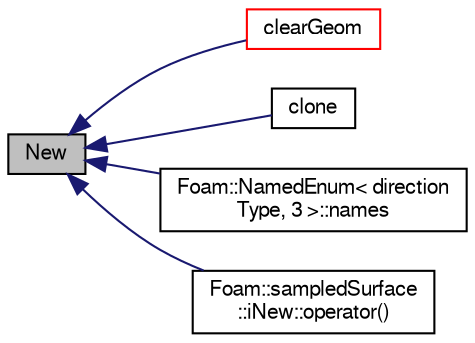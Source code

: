 digraph "New"
{
  bgcolor="transparent";
  edge [fontname="FreeSans",fontsize="10",labelfontname="FreeSans",labelfontsize="10"];
  node [fontname="FreeSans",fontsize="10",shape=record];
  rankdir="LR";
  Node949 [label="New",height=0.2,width=0.4,color="black", fillcolor="grey75", style="filled", fontcolor="black"];
  Node949 -> Node950 [dir="back",color="midnightblue",fontsize="10",style="solid",fontname="FreeSans"];
  Node950 [label="clearGeom",height=0.2,width=0.4,color="red",URL="$a29378.html#a9781d3d5d4698ccb4ae3c791960aa0c5"];
  Node949 -> Node957 [dir="back",color="midnightblue",fontsize="10",style="solid",fontname="FreeSans"];
  Node957 [label="clone",height=0.2,width=0.4,color="black",URL="$a29378.html#a33f163b6fe7fb981aba3c01382ff51f1",tooltip="Clone. "];
  Node949 -> Node958 [dir="back",color="midnightblue",fontsize="10",style="solid",fontname="FreeSans"];
  Node958 [label="Foam::NamedEnum\< direction\lType, 3 \>::names",height=0.2,width=0.4,color="black",URL="$a25998.html#a7350da3a0edd92cd11e6c479c9967dc8"];
  Node949 -> Node959 [dir="back",color="midnightblue",fontsize="10",style="solid",fontname="FreeSans"];
  Node959 [label="Foam::sampledSurface\l::iNew::operator()",height=0.2,width=0.4,color="black",URL="$a29382.html#a7c90d8fc6fe9816048d44392f4018b16"];
}
